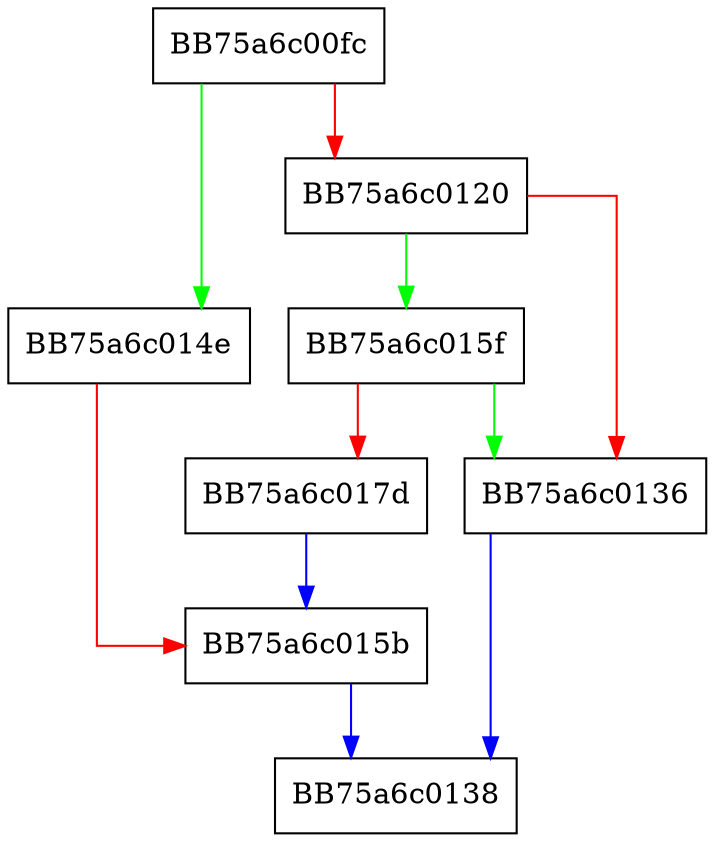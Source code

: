 digraph initByReceipt {
  node [shape="box"];
  graph [splines=ortho];
  BB75a6c00fc -> BB75a6c014e [color="green"];
  BB75a6c00fc -> BB75a6c0120 [color="red"];
  BB75a6c0120 -> BB75a6c015f [color="green"];
  BB75a6c0120 -> BB75a6c0136 [color="red"];
  BB75a6c0136 -> BB75a6c0138 [color="blue"];
  BB75a6c014e -> BB75a6c015b [color="red"];
  BB75a6c015b -> BB75a6c0138 [color="blue"];
  BB75a6c015f -> BB75a6c0136 [color="green"];
  BB75a6c015f -> BB75a6c017d [color="red"];
  BB75a6c017d -> BB75a6c015b [color="blue"];
}